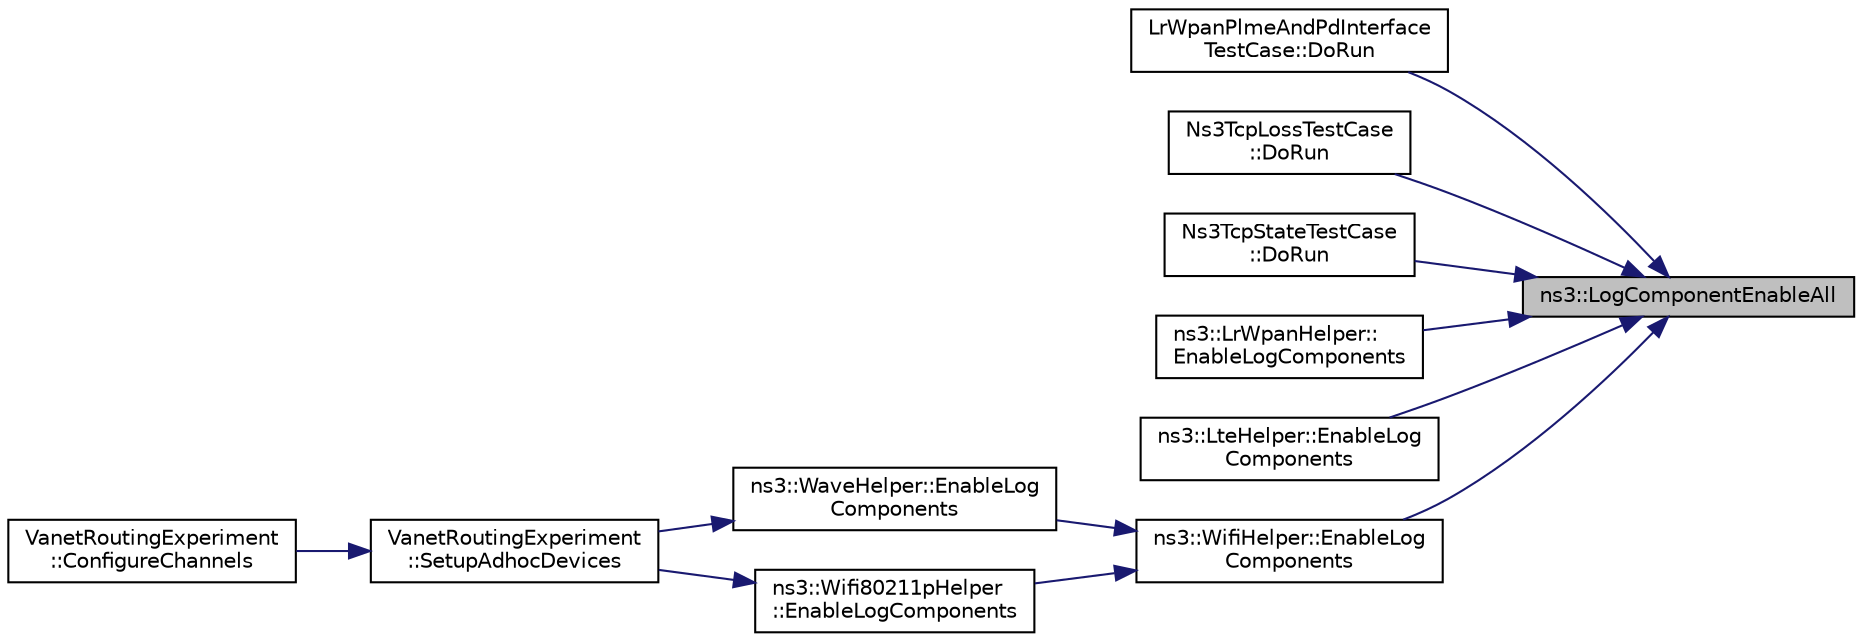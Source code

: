 digraph "ns3::LogComponentEnableAll"
{
 // LATEX_PDF_SIZE
  edge [fontname="Helvetica",fontsize="10",labelfontname="Helvetica",labelfontsize="10"];
  node [fontname="Helvetica",fontsize="10",shape=record];
  rankdir="RL";
  Node1 [label="ns3::LogComponentEnableAll",height=0.2,width=0.4,color="black", fillcolor="grey75", style="filled", fontcolor="black",tooltip="Enable the logging output for all registered log components."];
  Node1 -> Node2 [dir="back",color="midnightblue",fontsize="10",style="solid",fontname="Helvetica"];
  Node2 [label="LrWpanPlmeAndPdInterface\lTestCase::DoRun",height=0.2,width=0.4,color="black", fillcolor="white", style="filled",URL="$class_lr_wpan_plme_and_pd_interface_test_case.html#a2d79b8be9839f74b689ac04a8c5e18ce",tooltip="Implementation to actually run this TestCase."];
  Node1 -> Node3 [dir="back",color="midnightblue",fontsize="10",style="solid",fontname="Helvetica"];
  Node3 [label="Ns3TcpLossTestCase\l::DoRun",height=0.2,width=0.4,color="black", fillcolor="white", style="filled",URL="$class_ns3_tcp_loss_test_case.html#aa6494c8b5df42627efd9625374b2eeeb",tooltip="Implementation to actually run this TestCase."];
  Node1 -> Node4 [dir="back",color="midnightblue",fontsize="10",style="solid",fontname="Helvetica"];
  Node4 [label="Ns3TcpStateTestCase\l::DoRun",height=0.2,width=0.4,color="black", fillcolor="white", style="filled",URL="$class_ns3_tcp_state_test_case.html#a62dd7855d89e540bf08e8ac2e9febf9f",tooltip="Implementation to actually run this TestCase."];
  Node1 -> Node5 [dir="back",color="midnightblue",fontsize="10",style="solid",fontname="Helvetica"];
  Node5 [label="ns3::LrWpanHelper::\lEnableLogComponents",height=0.2,width=0.4,color="black", fillcolor="white", style="filled",URL="$classns3_1_1_lr_wpan_helper.html#a897bfee8ce0c3e4340545423cb3a69af",tooltip="Helper to enable all LrWpan log components with one statement."];
  Node1 -> Node6 [dir="back",color="midnightblue",fontsize="10",style="solid",fontname="Helvetica"];
  Node6 [label="ns3::LteHelper::EnableLog\lComponents",height=0.2,width=0.4,color="black", fillcolor="white", style="filled",URL="$classns3_1_1_lte_helper.html#a1f84fe303e7c737d911c52f529e53abe",tooltip="Enables full-blown logging for major components of the LENA architecture."];
  Node1 -> Node7 [dir="back",color="midnightblue",fontsize="10",style="solid",fontname="Helvetica"];
  Node7 [label="ns3::WifiHelper::EnableLog\lComponents",height=0.2,width=0.4,color="black", fillcolor="white", style="filled",URL="$classns3_1_1_wifi_helper.html#a9dcf143d52642e94606a9e0f228da2d2",tooltip="Helper to enable all WifiNetDevice log components with one statement."];
  Node7 -> Node8 [dir="back",color="midnightblue",fontsize="10",style="solid",fontname="Helvetica"];
  Node8 [label="ns3::WaveHelper::EnableLog\lComponents",height=0.2,width=0.4,color="black", fillcolor="white", style="filled",URL="$classns3_1_1_wave_helper.html#a9b7510b4aeb982d4a01f2ae829e1ee09",tooltip="Helper to enable all WaveNetDevice log components with one statement."];
  Node8 -> Node9 [dir="back",color="midnightblue",fontsize="10",style="solid",fontname="Helvetica"];
  Node9 [label="VanetRoutingExperiment\l::SetupAdhocDevices",height=0.2,width=0.4,color="black", fillcolor="white", style="filled",URL="$class_vanet_routing_experiment.html#a8de4279cfaf91886970596e9ba8a4a75",tooltip="Set up the adhoc devices."];
  Node9 -> Node10 [dir="back",color="midnightblue",fontsize="10",style="solid",fontname="Helvetica"];
  Node10 [label="VanetRoutingExperiment\l::ConfigureChannels",height=0.2,width=0.4,color="black", fillcolor="white", style="filled",URL="$class_vanet_routing_experiment.html#adcb4d2d4146919dc6f2cbdc183068e6a",tooltip="Configure channels."];
  Node7 -> Node11 [dir="back",color="midnightblue",fontsize="10",style="solid",fontname="Helvetica"];
  Node11 [label="ns3::Wifi80211pHelper\l::EnableLogComponents",height=0.2,width=0.4,color="black", fillcolor="white", style="filled",URL="$classns3_1_1_wifi80211p_helper.html#a159fbdfa2402e78aebb00e7042ecfa08",tooltip="Helper to enable all WifiNetDevice log components with one statement."];
  Node11 -> Node9 [dir="back",color="midnightblue",fontsize="10",style="solid",fontname="Helvetica"];
}
